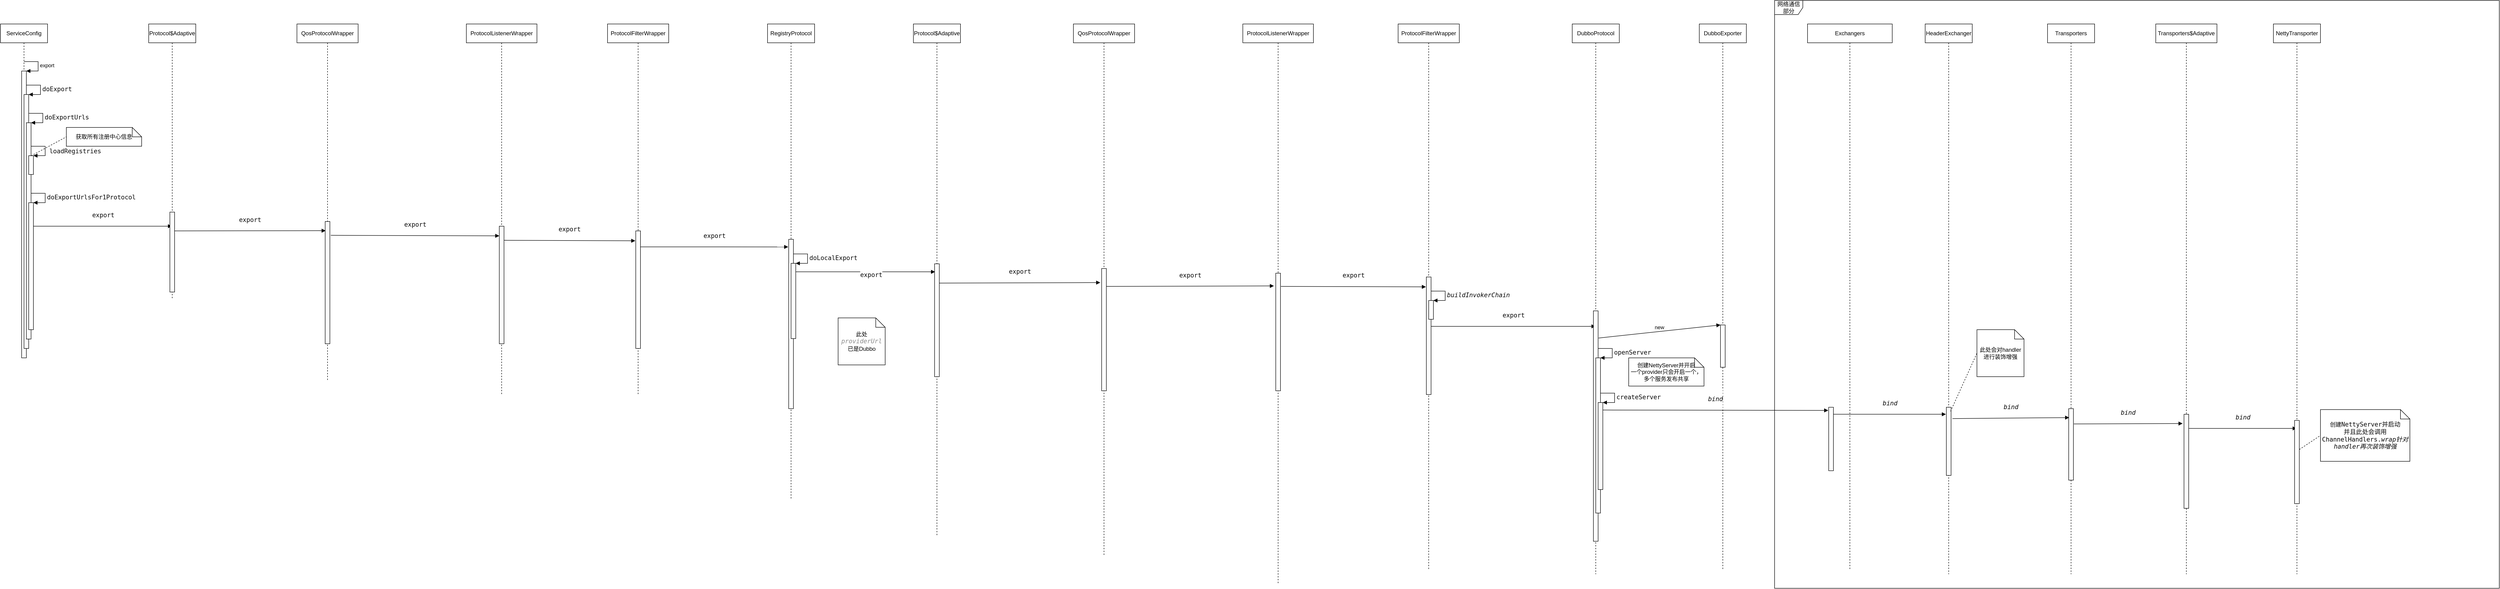 <mxfile version="20.2.3" type="github">
  <diagram id="Pb9lv38IHQtQsVFljM-k" name="Page-1">
    <mxGraphModel dx="2163" dy="1258" grid="1" gridSize="10" guides="1" tooltips="1" connect="1" arrows="1" fold="1" page="1" pageScale="1" pageWidth="850" pageHeight="1100" math="0" shadow="0">
      <root>
        <mxCell id="0" />
        <mxCell id="1" parent="0" />
        <mxCell id="NNi6yRZVvPSZJpoD0l9T-1" value="ServiceConfig" style="shape=umlLifeline;perimeter=lifelinePerimeter;whiteSpace=wrap;html=1;container=1;collapsible=0;recursiveResize=0;outlineConnect=0;" vertex="1" parent="1">
          <mxGeometry x="60" y="70" width="100" height="750" as="geometry" />
        </mxCell>
        <mxCell id="NNi6yRZVvPSZJpoD0l9T-2" value="" style="html=1;points=[];perimeter=orthogonalPerimeter;" vertex="1" parent="NNi6yRZVvPSZJpoD0l9T-1">
          <mxGeometry x="45" y="100" width="10" height="610" as="geometry" />
        </mxCell>
        <mxCell id="NNi6yRZVvPSZJpoD0l9T-3" value="export" style="edgeStyle=orthogonalEdgeStyle;html=1;align=left;spacingLeft=2;endArrow=block;rounded=0;entryX=1;entryY=0;" edge="1" target="NNi6yRZVvPSZJpoD0l9T-2" parent="NNi6yRZVvPSZJpoD0l9T-1">
          <mxGeometry relative="1" as="geometry">
            <mxPoint x="50" y="80" as="sourcePoint" />
            <Array as="points">
              <mxPoint x="80" y="80" />
            </Array>
          </mxGeometry>
        </mxCell>
        <mxCell id="NNi6yRZVvPSZJpoD0l9T-4" value="" style="html=1;points=[];perimeter=orthogonalPerimeter;" vertex="1" parent="NNi6yRZVvPSZJpoD0l9T-1">
          <mxGeometry x="50" y="150" width="10" height="540" as="geometry" />
        </mxCell>
        <mxCell id="NNi6yRZVvPSZJpoD0l9T-5" value="&lt;pre style=&quot;color: rgb(8, 8, 8); font-family: &amp;quot;JetBrains Mono&amp;quot;, monospace; font-size: 9.8pt;&quot;&gt;doExport&lt;/pre&gt;" style="edgeStyle=orthogonalEdgeStyle;html=1;align=left;spacingLeft=2;endArrow=block;rounded=0;entryX=1;entryY=0;" edge="1" target="NNi6yRZVvPSZJpoD0l9T-4" parent="NNi6yRZVvPSZJpoD0l9T-1">
          <mxGeometry relative="1" as="geometry">
            <mxPoint x="55" y="130" as="sourcePoint" />
            <Array as="points">
              <mxPoint x="85" y="130" />
            </Array>
          </mxGeometry>
        </mxCell>
        <mxCell id="NNi6yRZVvPSZJpoD0l9T-6" value="" style="html=1;points=[];perimeter=orthogonalPerimeter;" vertex="1" parent="NNi6yRZVvPSZJpoD0l9T-1">
          <mxGeometry x="55" y="210" width="10" height="460" as="geometry" />
        </mxCell>
        <mxCell id="NNi6yRZVvPSZJpoD0l9T-7" value="&lt;pre style=&quot;color: rgb(8, 8, 8); font-family: &amp;quot;JetBrains Mono&amp;quot;, monospace; font-size: 9.8pt;&quot;&gt;doExportUrls&lt;/pre&gt;" style="edgeStyle=orthogonalEdgeStyle;html=1;align=left;spacingLeft=2;endArrow=block;rounded=0;entryX=1;entryY=0;" edge="1" target="NNi6yRZVvPSZJpoD0l9T-6" parent="NNi6yRZVvPSZJpoD0l9T-1">
          <mxGeometry relative="1" as="geometry">
            <mxPoint x="60" y="190" as="sourcePoint" />
            <Array as="points">
              <mxPoint x="90" y="190" />
            </Array>
          </mxGeometry>
        </mxCell>
        <mxCell id="NNi6yRZVvPSZJpoD0l9T-8" value="" style="html=1;points=[];perimeter=orthogonalPerimeter;" vertex="1" parent="NNi6yRZVvPSZJpoD0l9T-1">
          <mxGeometry x="60" y="280" width="10" height="40" as="geometry" />
        </mxCell>
        <mxCell id="NNi6yRZVvPSZJpoD0l9T-9" value="&lt;pre style=&quot;color: rgb(8, 8, 8); font-family: &amp;quot;JetBrains Mono&amp;quot;, monospace; font-size: 9.8pt;&quot;&gt;&lt;pre style=&quot;font-family: &amp;quot;JetBrains Mono&amp;quot;, monospace; font-size: 9.8pt;&quot;&gt;loadRegistries&lt;/pre&gt;&lt;/pre&gt;" style="edgeStyle=orthogonalEdgeStyle;html=1;align=left;spacingLeft=2;endArrow=block;rounded=0;entryX=1;entryY=0;" edge="1" target="NNi6yRZVvPSZJpoD0l9T-8" parent="NNi6yRZVvPSZJpoD0l9T-1">
          <mxGeometry x="0.067" y="5" relative="1" as="geometry">
            <mxPoint x="65" y="260" as="sourcePoint" />
            <Array as="points">
              <mxPoint x="95" y="260" />
            </Array>
            <mxPoint as="offset" />
          </mxGeometry>
        </mxCell>
        <mxCell id="NNi6yRZVvPSZJpoD0l9T-10" value="" style="html=1;points=[];perimeter=orthogonalPerimeter;" vertex="1" parent="NNi6yRZVvPSZJpoD0l9T-1">
          <mxGeometry x="60" y="380" width="10" height="270" as="geometry" />
        </mxCell>
        <mxCell id="NNi6yRZVvPSZJpoD0l9T-11" value="&lt;pre style=&quot;color: rgb(8, 8, 8); font-family: &amp;quot;JetBrains Mono&amp;quot;, monospace; font-size: 9.8pt;&quot;&gt;doExportUrlsFor1Protocol&lt;/pre&gt;" style="edgeStyle=orthogonalEdgeStyle;html=1;align=left;spacingLeft=2;endArrow=block;rounded=0;entryX=1;entryY=0;" edge="1" target="NNi6yRZVvPSZJpoD0l9T-10" parent="NNi6yRZVvPSZJpoD0l9T-1">
          <mxGeometry relative="1" as="geometry">
            <mxPoint x="65" y="360" as="sourcePoint" />
            <Array as="points">
              <mxPoint x="95" y="360" />
            </Array>
          </mxGeometry>
        </mxCell>
        <mxCell id="NNi6yRZVvPSZJpoD0l9T-16" value="&lt;pre style=&quot;color: rgb(8, 8, 8); font-family: &amp;quot;JetBrains Mono&amp;quot;, monospace; font-size: 9.8pt;&quot;&gt;export&lt;/pre&gt;" style="html=1;verticalAlign=bottom;endArrow=block;rounded=0;" edge="1" parent="NNi6yRZVvPSZJpoD0l9T-1" target="NNi6yRZVvPSZJpoD0l9T-14">
          <mxGeometry width="80" relative="1" as="geometry">
            <mxPoint x="70" y="430" as="sourcePoint" />
            <mxPoint x="150" y="430" as="targetPoint" />
          </mxGeometry>
        </mxCell>
        <mxCell id="NNi6yRZVvPSZJpoD0l9T-12" value="获取所有注册中心信息" style="shape=note;size=20;whiteSpace=wrap;html=1;" vertex="1" parent="1">
          <mxGeometry x="200" y="290" width="160" height="40" as="geometry" />
        </mxCell>
        <mxCell id="NNi6yRZVvPSZJpoD0l9T-13" value="" style="endArrow=none;dashed=1;html=1;rounded=0;exitX=0.5;exitY=0.013;exitDx=0;exitDy=0;exitPerimeter=0;entryX=0;entryY=0.5;entryDx=0;entryDy=0;entryPerimeter=0;" edge="1" parent="1" source="NNi6yRZVvPSZJpoD0l9T-8" target="NNi6yRZVvPSZJpoD0l9T-12">
          <mxGeometry width="50" height="50" relative="1" as="geometry">
            <mxPoint x="210" y="410" as="sourcePoint" />
            <mxPoint x="260" y="360" as="targetPoint" />
          </mxGeometry>
        </mxCell>
        <mxCell id="NNi6yRZVvPSZJpoD0l9T-14" value="Protocol$Adaptive" style="shape=umlLifeline;perimeter=lifelinePerimeter;whiteSpace=wrap;html=1;container=1;collapsible=0;recursiveResize=0;outlineConnect=0;" vertex="1" parent="1">
          <mxGeometry x="375" y="70" width="100" height="760" as="geometry" />
        </mxCell>
        <mxCell id="NNi6yRZVvPSZJpoD0l9T-15" value="" style="html=1;points=[];perimeter=orthogonalPerimeter;" vertex="1" parent="NNi6yRZVvPSZJpoD0l9T-14">
          <mxGeometry x="45" y="400" width="10" height="170" as="geometry" />
        </mxCell>
        <mxCell id="NNi6yRZVvPSZJpoD0l9T-18" value="&lt;pre style=&quot;color: rgb(8, 8, 8); font-family: &amp;quot;JetBrains Mono&amp;quot;, monospace; font-size: 9.8pt;&quot;&gt;export&lt;/pre&gt;" style="html=1;verticalAlign=bottom;endArrow=block;rounded=0;entryX=0.1;entryY=0.075;entryDx=0;entryDy=0;entryPerimeter=0;" edge="1" parent="NNi6yRZVvPSZJpoD0l9T-14" target="NNi6yRZVvPSZJpoD0l9T-19">
          <mxGeometry width="80" relative="1" as="geometry">
            <mxPoint x="55" y="440" as="sourcePoint" />
            <mxPoint x="135" y="440" as="targetPoint" />
          </mxGeometry>
        </mxCell>
        <mxCell id="NNi6yRZVvPSZJpoD0l9T-17" value="QosProtocolWrapper" style="shape=umlLifeline;perimeter=lifelinePerimeter;whiteSpace=wrap;html=1;container=1;collapsible=0;recursiveResize=0;outlineConnect=0;" vertex="1" parent="1">
          <mxGeometry x="690" y="70" width="130" height="760" as="geometry" />
        </mxCell>
        <mxCell id="NNi6yRZVvPSZJpoD0l9T-19" value="" style="html=1;points=[];perimeter=orthogonalPerimeter;" vertex="1" parent="NNi6yRZVvPSZJpoD0l9T-17">
          <mxGeometry x="60" y="420" width="10" height="260" as="geometry" />
        </mxCell>
        <mxCell id="NNi6yRZVvPSZJpoD0l9T-20" value="ProtocolListenerWrapper" style="shape=umlLifeline;perimeter=lifelinePerimeter;whiteSpace=wrap;html=1;container=1;collapsible=0;recursiveResize=0;outlineConnect=0;" vertex="1" parent="1">
          <mxGeometry x="1050" y="70" width="150" height="790" as="geometry" />
        </mxCell>
        <mxCell id="NNi6yRZVvPSZJpoD0l9T-22" value="" style="html=1;points=[];perimeter=orthogonalPerimeter;" vertex="1" parent="NNi6yRZVvPSZJpoD0l9T-20">
          <mxGeometry x="70" y="430" width="10" height="250" as="geometry" />
        </mxCell>
        <mxCell id="NNi6yRZVvPSZJpoD0l9T-25" value="&lt;pre style=&quot;color: rgb(8, 8, 8); font-family: &amp;quot;JetBrains Mono&amp;quot;, monospace; font-size: 9.8pt;&quot;&gt;export&lt;/pre&gt;" style="html=1;verticalAlign=bottom;endArrow=block;rounded=0;entryX=-0.1;entryY=0.084;entryDx=0;entryDy=0;entryPerimeter=0;" edge="1" parent="NNi6yRZVvPSZJpoD0l9T-20" target="NNi6yRZVvPSZJpoD0l9T-24">
          <mxGeometry width="80" relative="1" as="geometry">
            <mxPoint x="80" y="460" as="sourcePoint" />
            <mxPoint x="160" y="460" as="targetPoint" />
          </mxGeometry>
        </mxCell>
        <mxCell id="NNi6yRZVvPSZJpoD0l9T-21" value="ProtocolFilterWrapper" style="shape=umlLifeline;perimeter=lifelinePerimeter;whiteSpace=wrap;html=1;container=1;collapsible=0;recursiveResize=0;outlineConnect=0;" vertex="1" parent="1">
          <mxGeometry x="1350" y="70" width="130" height="790" as="geometry" />
        </mxCell>
        <mxCell id="NNi6yRZVvPSZJpoD0l9T-24" value="" style="html=1;points=[];perimeter=orthogonalPerimeter;" vertex="1" parent="NNi6yRZVvPSZJpoD0l9T-21">
          <mxGeometry x="60" y="440" width="10" height="250" as="geometry" />
        </mxCell>
        <mxCell id="NNi6yRZVvPSZJpoD0l9T-28" value="&lt;pre style=&quot;color: rgb(8, 8, 8); font-family: &amp;quot;JetBrains Mono&amp;quot;, monospace; font-size: 9.8pt;&quot;&gt;export&lt;/pre&gt;" style="html=1;verticalAlign=bottom;endArrow=block;rounded=0;entryX=-0.1;entryY=0.088;entryDx=0;entryDy=0;entryPerimeter=0;" edge="1" parent="NNi6yRZVvPSZJpoD0l9T-21">
          <mxGeometry width="80" relative="1" as="geometry">
            <mxPoint x="70" y="474" as="sourcePoint" />
            <mxPoint x="384" y="474.08" as="targetPoint" />
          </mxGeometry>
        </mxCell>
        <mxCell id="NNi6yRZVvPSZJpoD0l9T-23" value="&lt;pre style=&quot;color: rgb(8, 8, 8); font-family: &amp;quot;JetBrains Mono&amp;quot;, monospace; font-size: 9.8pt;&quot;&gt;export&lt;/pre&gt;" style="html=1;verticalAlign=bottom;endArrow=block;rounded=0;entryX=0;entryY=0.082;entryDx=0;entryDy=0;entryPerimeter=0;exitX=1.2;exitY=0.113;exitDx=0;exitDy=0;exitPerimeter=0;" edge="1" parent="1" source="NNi6yRZVvPSZJpoD0l9T-19" target="NNi6yRZVvPSZJpoD0l9T-22">
          <mxGeometry width="80" relative="1" as="geometry">
            <mxPoint x="780" y="521" as="sourcePoint" />
            <mxPoint x="860" y="520" as="targetPoint" />
          </mxGeometry>
        </mxCell>
        <mxCell id="NNi6yRZVvPSZJpoD0l9T-26" value="RegistryProtocol" style="shape=umlLifeline;perimeter=lifelinePerimeter;whiteSpace=wrap;html=1;container=1;collapsible=0;recursiveResize=0;outlineConnect=0;" vertex="1" parent="1">
          <mxGeometry x="1690" y="70" width="100" height="1010" as="geometry" />
        </mxCell>
        <mxCell id="NNi6yRZVvPSZJpoD0l9T-27" value="" style="html=1;points=[];perimeter=orthogonalPerimeter;" vertex="1" parent="NNi6yRZVvPSZJpoD0l9T-26">
          <mxGeometry x="45" y="458" width="10" height="360" as="geometry" />
        </mxCell>
        <mxCell id="NNi6yRZVvPSZJpoD0l9T-31" value="" style="html=1;points=[];perimeter=orthogonalPerimeter;" vertex="1" parent="NNi6yRZVvPSZJpoD0l9T-26">
          <mxGeometry x="50" y="509" width="10" height="160" as="geometry" />
        </mxCell>
        <mxCell id="NNi6yRZVvPSZJpoD0l9T-32" value="&lt;pre style=&quot;color: rgb(8, 8, 8); font-family: &amp;quot;JetBrains Mono&amp;quot;, monospace; font-size: 9.8pt;&quot;&gt;doLocalExport&lt;/pre&gt;" style="edgeStyle=orthogonalEdgeStyle;html=1;align=left;spacingLeft=2;endArrow=block;rounded=0;entryX=1;entryY=0;" edge="1" target="NNi6yRZVvPSZJpoD0l9T-31" parent="NNi6yRZVvPSZJpoD0l9T-26">
          <mxGeometry relative="1" as="geometry">
            <mxPoint x="55" y="489" as="sourcePoint" />
            <Array as="points">
              <mxPoint x="85" y="489" />
            </Array>
          </mxGeometry>
        </mxCell>
        <mxCell id="NNi6yRZVvPSZJpoD0l9T-35" value="&lt;pre style=&quot;color: rgb(8, 8, 8); font-family: &amp;quot;JetBrains Mono&amp;quot;, monospace; font-size: 9.8pt;&quot;&gt;export&lt;/pre&gt;" style="html=1;verticalAlign=bottom;endArrow=block;rounded=0;entryX=0.1;entryY=0.067;entryDx=0;entryDy=0;entryPerimeter=0;" edge="1" parent="NNi6yRZVvPSZJpoD0l9T-26">
          <mxGeometry x="0.081" y="-30" width="80" relative="1" as="geometry">
            <mxPoint x="60" y="527" as="sourcePoint" />
            <mxPoint x="356" y="527.05" as="targetPoint" />
            <mxPoint as="offset" />
          </mxGeometry>
        </mxCell>
        <mxCell id="NNi6yRZVvPSZJpoD0l9T-33" value="Protocol$Adaptive" style="shape=umlLifeline;perimeter=lifelinePerimeter;whiteSpace=wrap;html=1;container=1;collapsible=0;recursiveResize=0;outlineConnect=0;" vertex="1" parent="1">
          <mxGeometry x="2000" y="70" width="100" height="1090" as="geometry" />
        </mxCell>
        <mxCell id="NNi6yRZVvPSZJpoD0l9T-34" value="" style="html=1;points=[];perimeter=orthogonalPerimeter;" vertex="1" parent="NNi6yRZVvPSZJpoD0l9T-33">
          <mxGeometry x="45" y="510" width="10" height="240" as="geometry" />
        </mxCell>
        <mxCell id="NNi6yRZVvPSZJpoD0l9T-36" value="此处&lt;span style=&quot;color: rgb(140, 140, 140); font-style: italic; background-color: rgb(255, 255, 255); font-family: &amp;quot;JetBrains Mono&amp;quot;, monospace; font-size: 9.8pt;&quot;&gt;providerUrl&lt;br&gt;&lt;/span&gt;已是Dubbo&lt;span style=&quot;color: rgb(140, 140, 140); font-style: italic; background-color: rgb(255, 255, 255); font-family: &amp;quot;JetBrains Mono&amp;quot;, monospace; font-size: 9.8pt;&quot;&gt;&lt;br&gt;&lt;/span&gt;" style="shape=note;size=20;whiteSpace=wrap;html=1;" vertex="1" parent="1">
          <mxGeometry x="1840" y="695" width="100" height="100" as="geometry" />
        </mxCell>
        <mxCell id="NNi6yRZVvPSZJpoD0l9T-37" value="QosProtocolWrapper" style="shape=umlLifeline;perimeter=lifelinePerimeter;whiteSpace=wrap;html=1;container=1;collapsible=0;recursiveResize=0;outlineConnect=0;" vertex="1" parent="1">
          <mxGeometry x="2340" y="70" width="130" height="1130" as="geometry" />
        </mxCell>
        <mxCell id="NNi6yRZVvPSZJpoD0l9T-38" value="" style="html=1;points=[];perimeter=orthogonalPerimeter;" vertex="1" parent="NNi6yRZVvPSZJpoD0l9T-37">
          <mxGeometry x="60" y="520" width="10" height="260" as="geometry" />
        </mxCell>
        <mxCell id="NNi6yRZVvPSZJpoD0l9T-48" value="&lt;pre style=&quot;color: rgb(8, 8, 8); font-family: &amp;quot;JetBrains Mono&amp;quot;, monospace; font-size: 9.8pt;&quot;&gt;export&lt;/pre&gt;" style="html=1;verticalAlign=bottom;endArrow=block;rounded=0;entryX=-0.4;entryY=0.108;entryDx=0;entryDy=0;entryPerimeter=0;" edge="1" parent="NNi6yRZVvPSZJpoD0l9T-37" target="NNi6yRZVvPSZJpoD0l9T-40">
          <mxGeometry width="80" relative="1" as="geometry">
            <mxPoint x="70" y="558" as="sourcePoint" />
            <mxPoint x="150" y="558" as="targetPoint" />
          </mxGeometry>
        </mxCell>
        <mxCell id="NNi6yRZVvPSZJpoD0l9T-39" value="ProtocolListenerWrapper" style="shape=umlLifeline;perimeter=lifelinePerimeter;whiteSpace=wrap;html=1;container=1;collapsible=0;recursiveResize=0;outlineConnect=0;" vertex="1" parent="1">
          <mxGeometry x="2700" y="70" width="150" height="1190" as="geometry" />
        </mxCell>
        <mxCell id="NNi6yRZVvPSZJpoD0l9T-40" value="" style="html=1;points=[];perimeter=orthogonalPerimeter;" vertex="1" parent="NNi6yRZVvPSZJpoD0l9T-39">
          <mxGeometry x="70" y="530" width="10" height="250" as="geometry" />
        </mxCell>
        <mxCell id="NNi6yRZVvPSZJpoD0l9T-42" value="ProtocolFilterWrapper" style="shape=umlLifeline;perimeter=lifelinePerimeter;whiteSpace=wrap;html=1;container=1;collapsible=0;recursiveResize=0;outlineConnect=0;" vertex="1" parent="1">
          <mxGeometry x="3030" y="70" width="130" height="1160" as="geometry" />
        </mxCell>
        <mxCell id="NNi6yRZVvPSZJpoD0l9T-43" value="" style="html=1;points=[];perimeter=orthogonalPerimeter;" vertex="1" parent="NNi6yRZVvPSZJpoD0l9T-42">
          <mxGeometry x="60" y="538" width="10" height="250" as="geometry" />
        </mxCell>
        <mxCell id="NNi6yRZVvPSZJpoD0l9T-44" value="&lt;pre style=&quot;color: rgb(8, 8, 8); font-family: &amp;quot;JetBrains Mono&amp;quot;, monospace; font-size: 9.8pt;&quot;&gt;export&lt;/pre&gt;" style="html=1;verticalAlign=bottom;endArrow=block;rounded=0;" edge="1" parent="NNi6yRZVvPSZJpoD0l9T-42" target="NNi6yRZVvPSZJpoD0l9T-49">
          <mxGeometry width="80" relative="1" as="geometry">
            <mxPoint x="70" y="643" as="sourcePoint" />
            <mxPoint x="384" y="643.08" as="targetPoint" />
          </mxGeometry>
        </mxCell>
        <mxCell id="NNi6yRZVvPSZJpoD0l9T-45" value="" style="html=1;points=[];perimeter=orthogonalPerimeter;" vertex="1" parent="NNi6yRZVvPSZJpoD0l9T-42">
          <mxGeometry x="65" y="588" width="10" height="40" as="geometry" />
        </mxCell>
        <mxCell id="NNi6yRZVvPSZJpoD0l9T-46" value="&lt;pre style=&quot;color: rgb(8, 8, 8); font-family: &amp;quot;JetBrains Mono&amp;quot;, monospace; font-size: 9.8pt;&quot;&gt;&lt;span style=&quot;font-style:italic;&quot;&gt;buildInvokerChain&lt;/span&gt;&lt;/pre&gt;" style="edgeStyle=orthogonalEdgeStyle;html=1;align=left;spacingLeft=2;endArrow=block;rounded=0;entryX=1;entryY=0;" edge="1" parent="NNi6yRZVvPSZJpoD0l9T-42" target="NNi6yRZVvPSZJpoD0l9T-45">
          <mxGeometry relative="1" as="geometry">
            <mxPoint x="70" y="568" as="sourcePoint" />
            <Array as="points">
              <mxPoint x="100" y="568" />
            </Array>
          </mxGeometry>
        </mxCell>
        <mxCell id="NNi6yRZVvPSZJpoD0l9T-47" value="&lt;pre style=&quot;color: rgb(8, 8, 8); font-family: &amp;quot;JetBrains Mono&amp;quot;, monospace; font-size: 9.8pt;&quot;&gt;export&lt;/pre&gt;" style="html=1;verticalAlign=bottom;endArrow=block;rounded=0;exitX=1;exitY=0.171;exitDx=0;exitDy=0;exitPerimeter=0;entryX=-0.3;entryY=0.115;entryDx=0;entryDy=0;entryPerimeter=0;" edge="1" parent="1" source="NNi6yRZVvPSZJpoD0l9T-34" target="NNi6yRZVvPSZJpoD0l9T-38">
          <mxGeometry width="80" relative="1" as="geometry">
            <mxPoint x="2070" y="620" as="sourcePoint" />
            <mxPoint x="2150" y="620" as="targetPoint" />
          </mxGeometry>
        </mxCell>
        <mxCell id="NNi6yRZVvPSZJpoD0l9T-41" value="&lt;pre style=&quot;color: rgb(8, 8, 8); font-family: &amp;quot;JetBrains Mono&amp;quot;, monospace; font-size: 9.8pt;&quot;&gt;export&lt;/pre&gt;" style="html=1;verticalAlign=bottom;endArrow=block;rounded=0;entryX=-0.1;entryY=0.084;entryDx=0;entryDy=0;entryPerimeter=0;exitX=1.1;exitY=0.112;exitDx=0;exitDy=0;exitPerimeter=0;" edge="1" parent="1" target="NNi6yRZVvPSZJpoD0l9T-43" source="NNi6yRZVvPSZJpoD0l9T-40">
          <mxGeometry width="80" relative="1" as="geometry">
            <mxPoint x="2810" y="629" as="sourcePoint" />
            <mxPoint x="2860" y="530" as="targetPoint" />
          </mxGeometry>
        </mxCell>
        <mxCell id="NNi6yRZVvPSZJpoD0l9T-49" value="DubboProtocol" style="shape=umlLifeline;perimeter=lifelinePerimeter;whiteSpace=wrap;html=1;container=1;collapsible=0;recursiveResize=0;outlineConnect=0;" vertex="1" parent="1">
          <mxGeometry x="3400" y="70" width="100" height="1170" as="geometry" />
        </mxCell>
        <mxCell id="NNi6yRZVvPSZJpoD0l9T-50" value="" style="html=1;points=[];perimeter=orthogonalPerimeter;" vertex="1" parent="NNi6yRZVvPSZJpoD0l9T-49">
          <mxGeometry x="45" y="610" width="10" height="490" as="geometry" />
        </mxCell>
        <mxCell id="NNi6yRZVvPSZJpoD0l9T-54" value="" style="html=1;points=[];perimeter=orthogonalPerimeter;" vertex="1" parent="NNi6yRZVvPSZJpoD0l9T-49">
          <mxGeometry x="50" y="710" width="10" height="330" as="geometry" />
        </mxCell>
        <mxCell id="NNi6yRZVvPSZJpoD0l9T-55" value="&lt;pre style=&quot;color: rgb(8, 8, 8); font-family: &amp;quot;JetBrains Mono&amp;quot;, monospace; font-size: 9.8pt;&quot;&gt;openServer&lt;/pre&gt;" style="edgeStyle=orthogonalEdgeStyle;html=1;align=left;spacingLeft=2;endArrow=block;rounded=0;entryX=1;entryY=0;" edge="1" target="NNi6yRZVvPSZJpoD0l9T-54" parent="NNi6yRZVvPSZJpoD0l9T-49">
          <mxGeometry relative="1" as="geometry">
            <mxPoint x="55" y="690" as="sourcePoint" />
            <Array as="points">
              <mxPoint x="85" y="690" />
            </Array>
          </mxGeometry>
        </mxCell>
        <mxCell id="NNi6yRZVvPSZJpoD0l9T-57" value="" style="html=1;points=[];perimeter=orthogonalPerimeter;" vertex="1" parent="NNi6yRZVvPSZJpoD0l9T-49">
          <mxGeometry x="55" y="805" width="10" height="185" as="geometry" />
        </mxCell>
        <mxCell id="NNi6yRZVvPSZJpoD0l9T-58" value="&lt;pre style=&quot;color: rgb(8, 8, 8); font-family: &amp;quot;JetBrains Mono&amp;quot;, monospace; font-size: 9.8pt;&quot;&gt;createServer&lt;/pre&gt;" style="edgeStyle=orthogonalEdgeStyle;html=1;align=left;spacingLeft=2;endArrow=block;rounded=0;entryX=1;entryY=0;" edge="1" target="NNi6yRZVvPSZJpoD0l9T-57" parent="NNi6yRZVvPSZJpoD0l9T-49">
          <mxGeometry relative="1" as="geometry">
            <mxPoint x="60" y="785" as="sourcePoint" />
            <Array as="points">
              <mxPoint x="90" y="785" />
            </Array>
          </mxGeometry>
        </mxCell>
        <mxCell id="NNi6yRZVvPSZJpoD0l9T-51" value="DubboExporter" style="shape=umlLifeline;perimeter=lifelinePerimeter;whiteSpace=wrap;html=1;container=1;collapsible=0;recursiveResize=0;outlineConnect=0;" vertex="1" parent="1">
          <mxGeometry x="3670" y="70" width="100" height="1160" as="geometry" />
        </mxCell>
        <mxCell id="NNi6yRZVvPSZJpoD0l9T-52" value="" style="html=1;points=[];perimeter=orthogonalPerimeter;" vertex="1" parent="NNi6yRZVvPSZJpoD0l9T-51">
          <mxGeometry x="45" y="640" width="10" height="90" as="geometry" />
        </mxCell>
        <mxCell id="NNi6yRZVvPSZJpoD0l9T-53" value="new" style="html=1;verticalAlign=bottom;endArrow=block;rounded=0;exitX=1.1;exitY=0.118;exitDx=0;exitDy=0;exitPerimeter=0;entryX=0;entryY=0;entryDx=0;entryDy=0;entryPerimeter=0;" edge="1" parent="1" source="NNi6yRZVvPSZJpoD0l9T-50" target="NNi6yRZVvPSZJpoD0l9T-52">
          <mxGeometry width="80" relative="1" as="geometry">
            <mxPoint x="3460" y="720" as="sourcePoint" />
            <mxPoint x="3540" y="720" as="targetPoint" />
          </mxGeometry>
        </mxCell>
        <mxCell id="NNi6yRZVvPSZJpoD0l9T-56" value="创建NettyServer并开启&lt;br&gt;一个provider只会开启一个，多个服务发布共享" style="shape=note;size=20;whiteSpace=wrap;html=1;" vertex="1" parent="1">
          <mxGeometry x="3520" y="780" width="160" height="60" as="geometry" />
        </mxCell>
        <mxCell id="NNi6yRZVvPSZJpoD0l9T-59" value="Exchangers" style="shape=umlLifeline;perimeter=lifelinePerimeter;whiteSpace=wrap;html=1;container=1;collapsible=0;recursiveResize=0;outlineConnect=0;" vertex="1" parent="1">
          <mxGeometry x="3900" y="70" width="180" height="1160" as="geometry" />
        </mxCell>
        <mxCell id="NNi6yRZVvPSZJpoD0l9T-60" value="" style="html=1;points=[];perimeter=orthogonalPerimeter;" vertex="1" parent="NNi6yRZVvPSZJpoD0l9T-59">
          <mxGeometry x="45" y="815" width="10" height="135" as="geometry" />
        </mxCell>
        <mxCell id="NNi6yRZVvPSZJpoD0l9T-61" value="&lt;pre style=&quot;color: rgb(8, 8, 8); font-family: &amp;quot;JetBrains Mono&amp;quot;, monospace; font-size: 9.8pt;&quot;&gt;&lt;span style=&quot;font-style:italic;&quot;&gt;bind&lt;/span&gt;&lt;/pre&gt;" style="html=1;verticalAlign=bottom;endArrow=block;rounded=0;exitX=1;exitY=0.086;exitDx=0;exitDy=0;exitPerimeter=0;entryX=-0.1;entryY=0.05;entryDx=0;entryDy=0;entryPerimeter=0;" edge="1" parent="1" source="NNi6yRZVvPSZJpoD0l9T-57" target="NNi6yRZVvPSZJpoD0l9T-60">
          <mxGeometry width="80" relative="1" as="geometry">
            <mxPoint x="3470" y="890" as="sourcePoint" />
            <mxPoint x="3550" y="890" as="targetPoint" />
          </mxGeometry>
        </mxCell>
        <mxCell id="NNi6yRZVvPSZJpoD0l9T-62" value="HeaderExchanger" style="shape=umlLifeline;perimeter=lifelinePerimeter;whiteSpace=wrap;html=1;container=1;collapsible=0;recursiveResize=0;outlineConnect=0;" vertex="1" parent="1">
          <mxGeometry x="4150" y="70" width="100" height="1170" as="geometry" />
        </mxCell>
        <mxCell id="NNi6yRZVvPSZJpoD0l9T-63" value="" style="html=1;points=[];perimeter=orthogonalPerimeter;" vertex="1" parent="NNi6yRZVvPSZJpoD0l9T-62">
          <mxGeometry x="45" y="815" width="10" height="145" as="geometry" />
        </mxCell>
        <mxCell id="NNi6yRZVvPSZJpoD0l9T-64" value="&lt;pre style=&quot;color: rgb(8, 8, 8); font-family: &amp;quot;JetBrains Mono&amp;quot;, monospace; font-size: 9.8pt;&quot;&gt;&lt;span style=&quot;font-style:italic;&quot;&gt;bind&lt;/span&gt;&lt;/pre&gt;" style="html=1;verticalAlign=bottom;endArrow=block;rounded=0;entryX=-0.1;entryY=0.103;entryDx=0;entryDy=0;entryPerimeter=0;" edge="1" parent="1" source="NNi6yRZVvPSZJpoD0l9T-60" target="NNi6yRZVvPSZJpoD0l9T-63">
          <mxGeometry width="80" relative="1" as="geometry">
            <mxPoint x="3960" y="900" as="sourcePoint" />
            <mxPoint x="4040" y="900" as="targetPoint" />
          </mxGeometry>
        </mxCell>
        <mxCell id="NNi6yRZVvPSZJpoD0l9T-65" value="Transporters" style="shape=umlLifeline;perimeter=lifelinePerimeter;whiteSpace=wrap;html=1;container=1;collapsible=0;recursiveResize=0;outlineConnect=0;" vertex="1" parent="1">
          <mxGeometry x="4410" y="70" width="100" height="1170" as="geometry" />
        </mxCell>
        <mxCell id="NNi6yRZVvPSZJpoD0l9T-66" value="" style="html=1;points=[];perimeter=orthogonalPerimeter;" vertex="1" parent="NNi6yRZVvPSZJpoD0l9T-65">
          <mxGeometry x="45" y="818" width="10" height="152" as="geometry" />
        </mxCell>
        <mxCell id="NNi6yRZVvPSZJpoD0l9T-67" value="&lt;pre style=&quot;color: rgb(8, 8, 8); font-family: &amp;quot;JetBrains Mono&amp;quot;, monospace; font-size: 9.8pt;&quot;&gt;&lt;span style=&quot;font-style: italic;&quot;&gt;bind&lt;/span&gt;&lt;/pre&gt;" style="html=1;verticalAlign=bottom;endArrow=block;rounded=0;exitX=1.3;exitY=0.166;exitDx=0;exitDy=0;exitPerimeter=0;entryX=0.1;entryY=0.125;entryDx=0;entryDy=0;entryPerimeter=0;" edge="1" parent="1" source="NNi6yRZVvPSZJpoD0l9T-63" target="NNi6yRZVvPSZJpoD0l9T-66">
          <mxGeometry width="80" relative="1" as="geometry">
            <mxPoint x="4210" y="910" as="sourcePoint" />
            <mxPoint x="4290" y="910" as="targetPoint" />
          </mxGeometry>
        </mxCell>
        <mxCell id="NNi6yRZVvPSZJpoD0l9T-68" value="Transporters$Adaptive" style="shape=umlLifeline;perimeter=lifelinePerimeter;whiteSpace=wrap;html=1;container=1;collapsible=0;recursiveResize=0;outlineConnect=0;" vertex="1" parent="1">
          <mxGeometry x="4640" y="70" width="130" height="1170" as="geometry" />
        </mxCell>
        <mxCell id="NNi6yRZVvPSZJpoD0l9T-69" value="" style="html=1;points=[];perimeter=orthogonalPerimeter;" vertex="1" parent="NNi6yRZVvPSZJpoD0l9T-68">
          <mxGeometry x="60" y="830" width="10" height="200" as="geometry" />
        </mxCell>
        <mxCell id="NNi6yRZVvPSZJpoD0l9T-73" value="&lt;pre style=&quot;color: rgb(8, 8, 8); font-family: &amp;quot;JetBrains Mono&amp;quot;, monospace; font-size: 9.8pt;&quot;&gt;&lt;span style=&quot;font-style: italic;&quot;&gt;bind&lt;/span&gt;&lt;/pre&gt;" style="html=1;verticalAlign=bottom;endArrow=block;rounded=0;" edge="1" parent="NNi6yRZVvPSZJpoD0l9T-68" target="NNi6yRZVvPSZJpoD0l9T-71">
          <mxGeometry width="80" relative="1" as="geometry">
            <mxPoint x="70" y="860" as="sourcePoint" />
            <mxPoint x="150" y="860" as="targetPoint" />
          </mxGeometry>
        </mxCell>
        <mxCell id="NNi6yRZVvPSZJpoD0l9T-70" value="&lt;pre style=&quot;color: rgb(8, 8, 8); font-family: &amp;quot;JetBrains Mono&amp;quot;, monospace; font-size: 9.8pt;&quot;&gt;&lt;span style=&quot;font-style: italic;&quot;&gt;bind&lt;/span&gt;&lt;/pre&gt;" style="html=1;verticalAlign=bottom;endArrow=block;rounded=0;exitX=1.1;exitY=0.214;exitDx=0;exitDy=0;exitPerimeter=0;entryX=-0.3;entryY=0.098;entryDx=0;entryDy=0;entryPerimeter=0;" edge="1" parent="1" source="NNi6yRZVvPSZJpoD0l9T-66" target="NNi6yRZVvPSZJpoD0l9T-69">
          <mxGeometry width="80" relative="1" as="geometry">
            <mxPoint x="4470" y="920" as="sourcePoint" />
            <mxPoint x="4550" y="920" as="targetPoint" />
          </mxGeometry>
        </mxCell>
        <mxCell id="NNi6yRZVvPSZJpoD0l9T-71" value="NettyTransporter" style="shape=umlLifeline;perimeter=lifelinePerimeter;whiteSpace=wrap;html=1;container=1;collapsible=0;recursiveResize=0;outlineConnect=0;" vertex="1" parent="1">
          <mxGeometry x="4890" y="70" width="100" height="1170" as="geometry" />
        </mxCell>
        <mxCell id="NNi6yRZVvPSZJpoD0l9T-72" value="" style="html=1;points=[];perimeter=orthogonalPerimeter;" vertex="1" parent="NNi6yRZVvPSZJpoD0l9T-71">
          <mxGeometry x="45" y="843" width="10" height="177" as="geometry" />
        </mxCell>
        <mxCell id="NNi6yRZVvPSZJpoD0l9T-75" value="创建&lt;span style=&quot;background-color: rgb(255, 255, 255); color: rgb(8, 8, 8); font-family: &amp;quot;JetBrains Mono&amp;quot;, monospace; font-size: 9.8pt;&quot;&gt;NettyServer并启动&lt;br&gt;并且此处会调用&lt;/span&gt;&lt;span style=&quot;font-family: &amp;quot;JetBrains Mono&amp;quot;, monospace; font-size: 9.8pt;&quot;&gt;ChannelHandlers&lt;/span&gt;&lt;span style=&quot;background-color: rgb(255, 255, 255); color: rgb(8, 8, 8); font-family: &amp;quot;JetBrains Mono&amp;quot;, monospace; font-size: 9.8pt;&quot;&gt;.&lt;/span&gt;&lt;span style=&quot;color: rgb(8, 8, 8); font-family: &amp;quot;JetBrains Mono&amp;quot;, monospace; font-size: 9.8pt; font-style: italic;&quot;&gt;wrap针对handler再次装饰增强&lt;/span&gt;" style="shape=note;size=20;whiteSpace=wrap;html=1;" vertex="1" parent="1">
          <mxGeometry x="4990" y="890" width="190" height="110" as="geometry" />
        </mxCell>
        <mxCell id="NNi6yRZVvPSZJpoD0l9T-76" value="" style="endArrow=none;dashed=1;html=1;rounded=0;entryX=0;entryY=0.5;entryDx=0;entryDy=0;entryPerimeter=0;exitX=1;exitY=0.35;exitDx=0;exitDy=0;exitPerimeter=0;" edge="1" parent="1" source="NNi6yRZVvPSZJpoD0l9T-72" target="NNi6yRZVvPSZJpoD0l9T-75">
          <mxGeometry width="50" height="50" relative="1" as="geometry">
            <mxPoint x="4950" y="1030" as="sourcePoint" />
            <mxPoint x="5000" y="980" as="targetPoint" />
          </mxGeometry>
        </mxCell>
        <mxCell id="NNi6yRZVvPSZJpoD0l9T-77" value="此处会对handler进行装饰增强" style="shape=note;size=20;whiteSpace=wrap;html=1;" vertex="1" parent="1">
          <mxGeometry x="4260" y="720" width="100" height="100" as="geometry" />
        </mxCell>
        <mxCell id="NNi6yRZVvPSZJpoD0l9T-78" value="" style="endArrow=none;dashed=1;html=1;rounded=0;exitX=0.9;exitY=0.059;exitDx=0;exitDy=0;exitPerimeter=0;entryX=0;entryY=0.5;entryDx=0;entryDy=0;entryPerimeter=0;" edge="1" parent="1" source="NNi6yRZVvPSZJpoD0l9T-63" target="NNi6yRZVvPSZJpoD0l9T-77">
          <mxGeometry width="50" height="50" relative="1" as="geometry">
            <mxPoint x="4220" y="860" as="sourcePoint" />
            <mxPoint x="4270" y="810" as="targetPoint" />
          </mxGeometry>
        </mxCell>
        <mxCell id="NNi6yRZVvPSZJpoD0l9T-79" value="网络通信部分" style="shape=umlFrame;whiteSpace=wrap;html=1;" vertex="1" parent="1">
          <mxGeometry x="3830" y="20" width="1540" height="1250" as="geometry" />
        </mxCell>
      </root>
    </mxGraphModel>
  </diagram>
</mxfile>
